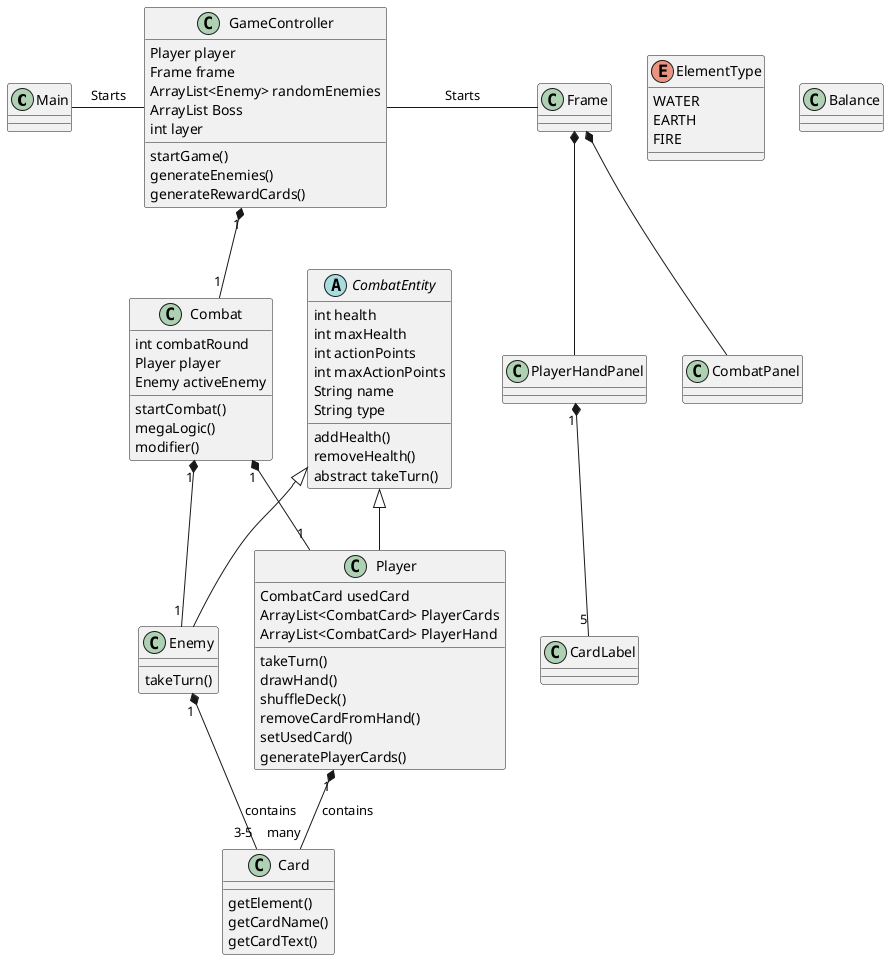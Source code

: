 @startuml
'https://plantuml.com/class-diagram

class Main
enum ElementType {
WATER
EARTH
FIRE
}
class GameController {
Player player
Frame frame
ArrayList<Enemy> randomEnemies
ArrayList Boss
int layer
startGame()
generateEnemies()
generateRewardCards()
}

class Combat {
int combatRound
Player player
Enemy activeEnemy

startCombat()
megaLogic()
modifier()
}
abstract class CombatEntity {
int health
int maxHealth
int actionPoints
int maxActionPoints
String name
String type
addHealth()
removeHealth()
abstract takeTurn()
}
class Player {
CombatCard usedCard
ArrayList<CombatCard> PlayerCards
ArrayList<CombatCard> PlayerHand
takeTurn()
drawHand()
shuffleDeck()
removeCardFromHand()
setUsedCard()
generatePlayerCards()
}
class Enemy{
takeTurn()
}
class Card {
getElement()
getCardName()
getCardText()
}
class Balance

class Frame
class CardLabel
class CombatPanel
class PlayerHandPanel

Main - GameController : Starts
GameController "1" *-- "1"Combat
Combat "1" *-- "1" Player
Combat "1" *-- "1" Enemy
CombatEntity <|-- Player
CombatEntity <|-- Enemy
Player "1" *-- "many" Card : contains
Enemy "1" *-- "3-5" Card : contains

GameController - Frame : Starts
Frame *-- CombatPanel
Frame *-- PlayerHandPanel
PlayerHandPanel "1" *-- "5" CardLabel

@enduml